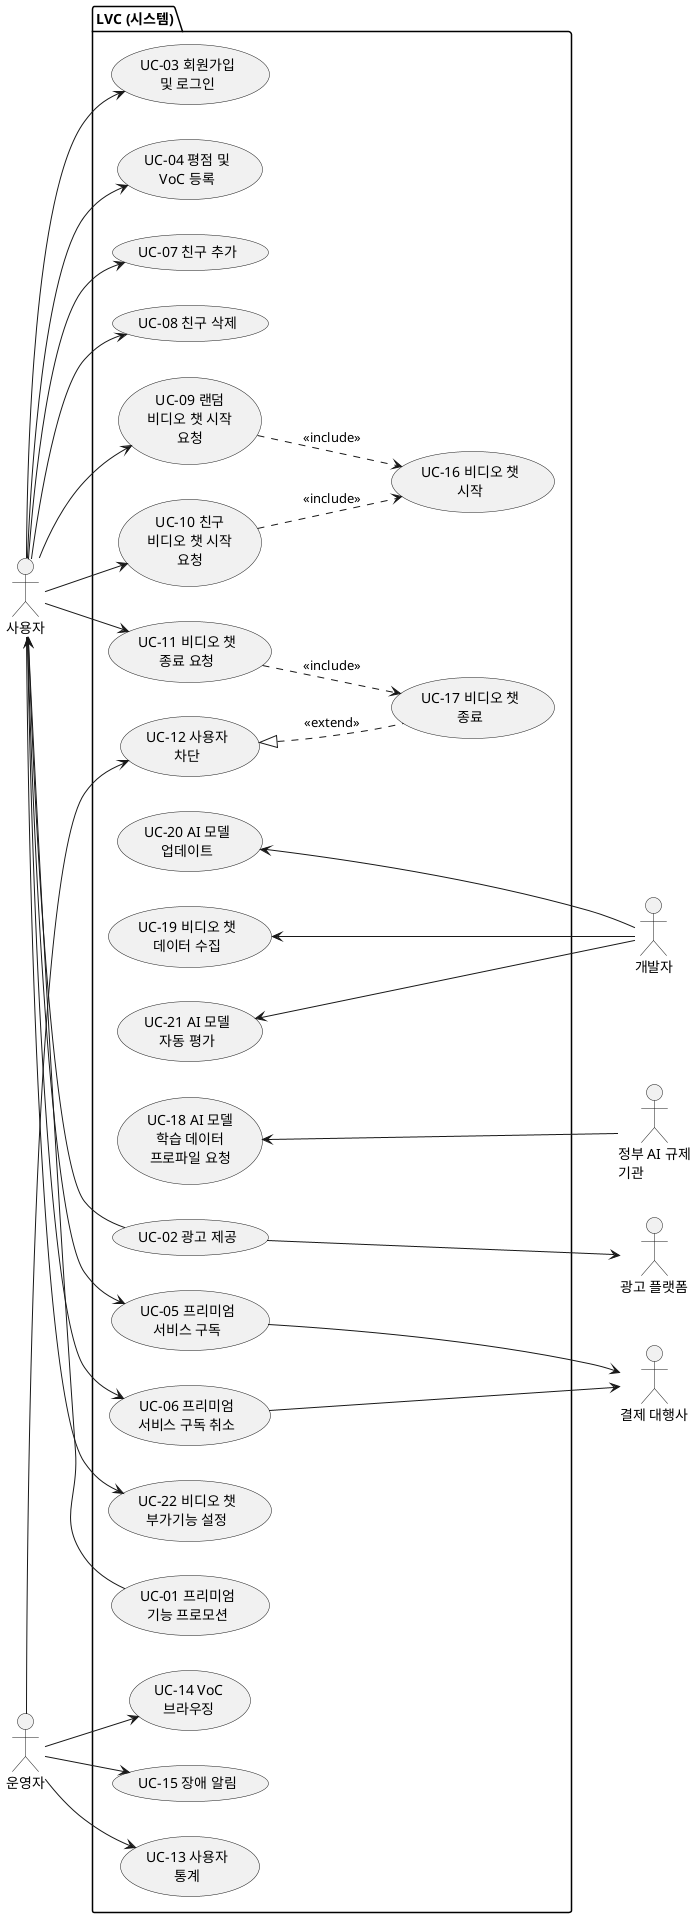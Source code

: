 @startuml

skinparam wrapWidth 100
left to right direction

actor "사용자" as User
actor "운영자" as Admin
actor "개발자" as Developer
actor "광고 플랫폼" as AdProvider
actor "결제 대행사" as PayProvider
actor "정부 AI 규제 기관" as Regulator

package "LVC (시스템)" {
    usecase "UC-01 프리미엄 기능 프로모션" as UC1
    usecase "UC-02 광고 제공" as UC2
    usecase "UC-03 회원가입 및 로그인" as UC3
    usecase "UC-04 평점 및 VoC 등록" as UC4
    usecase "UC-05 프리미엄 서비스 구독" as UC5
    usecase "UC-06 프리미엄 서비스 구독 취소" as UC6
    usecase "UC-07 친구 추가" as UC7
    usecase "UC-08 친구 삭제" as UC8
    usecase "UC-09 랜덤 비디오 챗 시작 요청" as UC9
    usecase "UC-10 친구 비디오 챗 시작 요청" as UC10
    usecase "UC-11 비디오 챗 종료 요청" as UC11
    usecase "UC-12 사용자 차단" as UC12
    usecase "UC-13 사용자 통계" as UC13
    usecase "UC-14 VoC 브라우징" as UC14
    usecase "UC-15 장애 알림" as UC15
    usecase "UC-16 비디오 챗 시작" as UC16
    usecase "UC-17 비디오 챗 종료" as UC17
    usecase "UC-18 AI 모델 학습 데이터 프로파일 요청" as UC18
    usecase "UC-19 비디오 챗 데이터 수집" as UC19
    usecase "UC-20 AI 모델 업데이트" as UC20
    usecase "UC-21 AI 모델 자동 평가" as UC21
    usecase "UC-22 비디오 챗 부가기능 설정" as UC22

    UC1 --> User
    UC2 --> User
    
    User --> UC3
    User --> UC4
    User --> UC5
    User --> UC6
    User --> UC7
    User --> UC8
    User --> UC9
    User --> UC10
    User --> UC11
    User --> UC22
    
    Admin -down-> UC12
    Admin -down-> UC13
    Admin -down-> UC14
    Admin -down-> UC15

    Regulator --up-> UC18

    Developer --up-> UC19
    Developer --up-> UC20
    Developer --up-> UC21

    UC5 --down-> PayProvider
    UC6 --down-> PayProvider

    UC2 --down-> AdProvider
    
    UC9 ..> UC16 : "<<include>>"
    UC10 ..> UC16 : "<<include>>"
    UC11 ..> UC17 : "<<include>>"
    UC17 .up.|> UC12 : "<<extend>>"
}

@enduml

